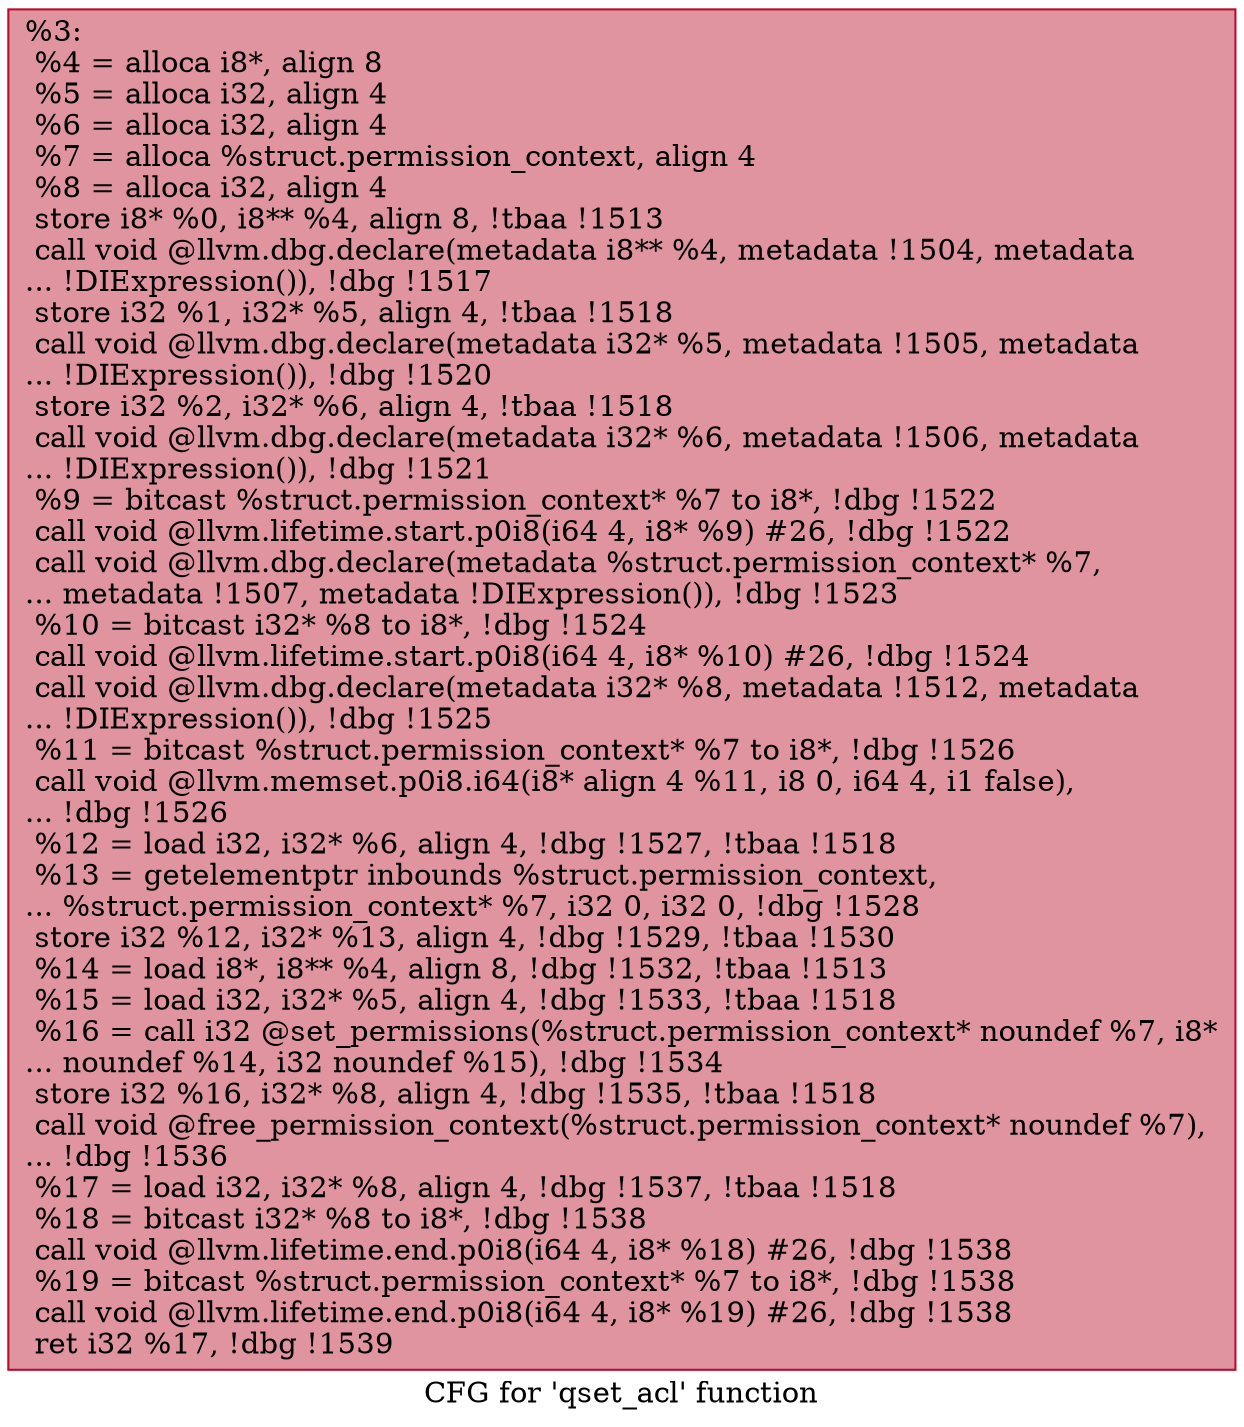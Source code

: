 digraph "CFG for 'qset_acl' function" {
	label="CFG for 'qset_acl' function";

	Node0x1521870 [shape=record,color="#b70d28ff", style=filled, fillcolor="#b70d2870",label="{%3:\l  %4 = alloca i8*, align 8\l  %5 = alloca i32, align 4\l  %6 = alloca i32, align 4\l  %7 = alloca %struct.permission_context, align 4\l  %8 = alloca i32, align 4\l  store i8* %0, i8** %4, align 8, !tbaa !1513\l  call void @llvm.dbg.declare(metadata i8** %4, metadata !1504, metadata\l... !DIExpression()), !dbg !1517\l  store i32 %1, i32* %5, align 4, !tbaa !1518\l  call void @llvm.dbg.declare(metadata i32* %5, metadata !1505, metadata\l... !DIExpression()), !dbg !1520\l  store i32 %2, i32* %6, align 4, !tbaa !1518\l  call void @llvm.dbg.declare(metadata i32* %6, metadata !1506, metadata\l... !DIExpression()), !dbg !1521\l  %9 = bitcast %struct.permission_context* %7 to i8*, !dbg !1522\l  call void @llvm.lifetime.start.p0i8(i64 4, i8* %9) #26, !dbg !1522\l  call void @llvm.dbg.declare(metadata %struct.permission_context* %7,\l... metadata !1507, metadata !DIExpression()), !dbg !1523\l  %10 = bitcast i32* %8 to i8*, !dbg !1524\l  call void @llvm.lifetime.start.p0i8(i64 4, i8* %10) #26, !dbg !1524\l  call void @llvm.dbg.declare(metadata i32* %8, metadata !1512, metadata\l... !DIExpression()), !dbg !1525\l  %11 = bitcast %struct.permission_context* %7 to i8*, !dbg !1526\l  call void @llvm.memset.p0i8.i64(i8* align 4 %11, i8 0, i64 4, i1 false),\l... !dbg !1526\l  %12 = load i32, i32* %6, align 4, !dbg !1527, !tbaa !1518\l  %13 = getelementptr inbounds %struct.permission_context,\l... %struct.permission_context* %7, i32 0, i32 0, !dbg !1528\l  store i32 %12, i32* %13, align 4, !dbg !1529, !tbaa !1530\l  %14 = load i8*, i8** %4, align 8, !dbg !1532, !tbaa !1513\l  %15 = load i32, i32* %5, align 4, !dbg !1533, !tbaa !1518\l  %16 = call i32 @set_permissions(%struct.permission_context* noundef %7, i8*\l... noundef %14, i32 noundef %15), !dbg !1534\l  store i32 %16, i32* %8, align 4, !dbg !1535, !tbaa !1518\l  call void @free_permission_context(%struct.permission_context* noundef %7),\l... !dbg !1536\l  %17 = load i32, i32* %8, align 4, !dbg !1537, !tbaa !1518\l  %18 = bitcast i32* %8 to i8*, !dbg !1538\l  call void @llvm.lifetime.end.p0i8(i64 4, i8* %18) #26, !dbg !1538\l  %19 = bitcast %struct.permission_context* %7 to i8*, !dbg !1538\l  call void @llvm.lifetime.end.p0i8(i64 4, i8* %19) #26, !dbg !1538\l  ret i32 %17, !dbg !1539\l}"];
}
